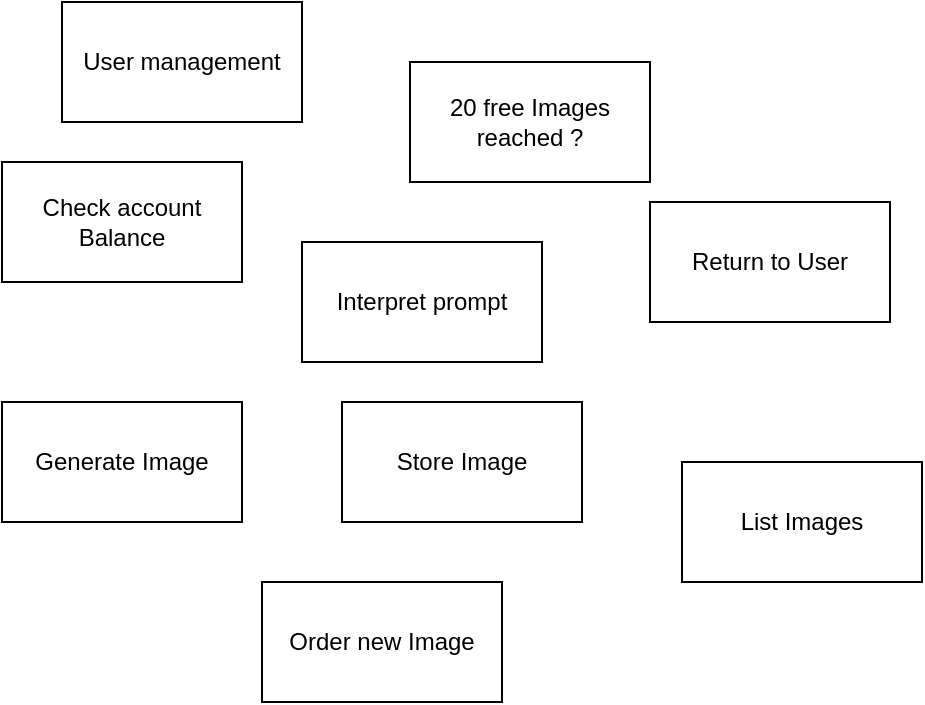 <mxfile version="20.4.0" type="github">
  <diagram id="Jb0JzUfFU08QNLCplRkg" name="Seite-1">
    <mxGraphModel dx="1422" dy="762" grid="1" gridSize="10" guides="1" tooltips="1" connect="1" arrows="1" fold="1" page="1" pageScale="1" pageWidth="827" pageHeight="1169" math="0" shadow="0">
      <root>
        <mxCell id="0" />
        <mxCell id="1" parent="0" />
        <mxCell id="1Ad-a8ViA-jtTLFciRVp-9" value="20 free Images reached ?" style="rounded=0;whiteSpace=wrap;html=1;" vertex="1" parent="1">
          <mxGeometry x="414" y="160" width="120" height="60" as="geometry" />
        </mxCell>
        <mxCell id="1Ad-a8ViA-jtTLFciRVp-11" value="Interpret prompt" style="rounded=0;whiteSpace=wrap;html=1;" vertex="1" parent="1">
          <mxGeometry x="360" y="250" width="120" height="60" as="geometry" />
        </mxCell>
        <mxCell id="1Ad-a8ViA-jtTLFciRVp-12" value="Generate Image" style="rounded=0;whiteSpace=wrap;html=1;" vertex="1" parent="1">
          <mxGeometry x="210" y="330" width="120" height="60" as="geometry" />
        </mxCell>
        <mxCell id="1Ad-a8ViA-jtTLFciRVp-13" value="Store Image" style="rounded=0;whiteSpace=wrap;html=1;" vertex="1" parent="1">
          <mxGeometry x="380" y="330" width="120" height="60" as="geometry" />
        </mxCell>
        <mxCell id="1Ad-a8ViA-jtTLFciRVp-14" value="Return to User" style="rounded=0;whiteSpace=wrap;html=1;" vertex="1" parent="1">
          <mxGeometry x="534" y="230" width="120" height="60" as="geometry" />
        </mxCell>
        <mxCell id="1Ad-a8ViA-jtTLFciRVp-19" value="Check account Balance" style="rounded=0;whiteSpace=wrap;html=1;" vertex="1" parent="1">
          <mxGeometry x="210" y="210" width="120" height="60" as="geometry" />
        </mxCell>
        <mxCell id="1Ad-a8ViA-jtTLFciRVp-21" value="List Images" style="rounded=0;whiteSpace=wrap;html=1;" vertex="1" parent="1">
          <mxGeometry x="550" y="360" width="120" height="60" as="geometry" />
        </mxCell>
        <mxCell id="1Ad-a8ViA-jtTLFciRVp-22" value="User management" style="rounded=0;whiteSpace=wrap;html=1;" vertex="1" parent="1">
          <mxGeometry x="240" y="130" width="120" height="60" as="geometry" />
        </mxCell>
        <mxCell id="1Ad-a8ViA-jtTLFciRVp-23" value="Order new Image" style="rounded=0;whiteSpace=wrap;html=1;" vertex="1" parent="1">
          <mxGeometry x="340" y="420" width="120" height="60" as="geometry" />
        </mxCell>
      </root>
    </mxGraphModel>
  </diagram>
</mxfile>
